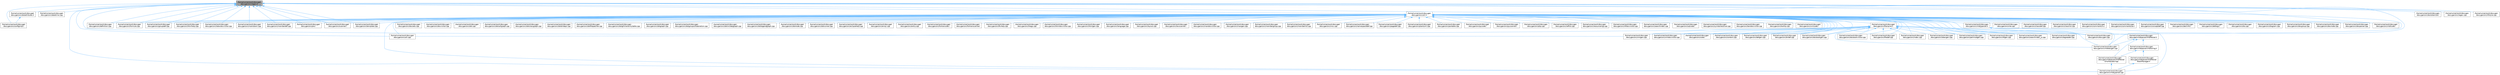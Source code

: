 digraph "/home/runner/work/doxygen/doxygen/src/regex.h"
{
 // INTERACTIVE_SVG=YES
 // LATEX_PDF_SIZE
  bgcolor="transparent";
  edge [fontname=Helvetica,fontsize=10,labelfontname=Helvetica,labelfontsize=10];
  node [fontname=Helvetica,fontsize=10,shape=box,height=0.2,width=0.4];
  Node1 [label="/home/runner/work/doxygen\l/doxygen/src/regex.h",height=0.2,width=0.4,color="gray40", fillcolor="grey60", style="filled", fontcolor="black",tooltip=" "];
  Node1 -> Node2 [dir="back",color="steelblue1",style="solid",tooltip=" "];
  Node2 [label="/home/runner/work/doxygen\l/doxygen/src/configimpl.l",height=0.2,width=0.4,color="grey40", fillcolor="white", style="filled",URL="$d9/de3/configimpl_8l.html",tooltip=" "];
  Node1 -> Node3 [dir="back",color="steelblue1",style="solid",tooltip=" "];
  Node3 [label="/home/runner/work/doxygen\l/doxygen/src/datetime.cpp",height=0.2,width=0.4,color="grey40", fillcolor="white", style="filled",URL="$d7/d14/datetime_8cpp.html",tooltip=" "];
  Node1 -> Node4 [dir="back",color="steelblue1",style="solid",tooltip=" "];
  Node4 [label="/home/runner/work/doxygen\l/doxygen/src/definition.cpp",height=0.2,width=0.4,color="grey40", fillcolor="white", style="filled",URL="$d3/dea/definition_8cpp.html",tooltip=" "];
  Node1 -> Node5 [dir="back",color="steelblue1",style="solid",tooltip=" "];
  Node5 [label="/home/runner/work/doxygen\l/doxygen/src/doctokenizer.l",height=0.2,width=0.4,color="grey40", fillcolor="white", style="filled",URL="$d1/d39/doctokenizer_8l.html",tooltip=" "];
  Node1 -> Node6 [dir="back",color="steelblue1",style="solid",tooltip=" "];
  Node6 [label="/home/runner/work/doxygen\l/doxygen/src/dotattributes.h",height=0.2,width=0.4,color="grey40", fillcolor="white", style="filled",URL="$d6/dfc/dotattributes_8h.html",tooltip=" "];
  Node6 -> Node2 [dir="back",color="steelblue1",style="solid",tooltip=" "];
  Node1 -> Node7 [dir="back",color="steelblue1",style="solid",tooltip=" "];
  Node7 [label="/home/runner/work/doxygen\l/doxygen/src/doxygen.cpp",height=0.2,width=0.4,color="grey40", fillcolor="white", style="filled",URL="$dc/d98/doxygen_8cpp.html",tooltip=" "];
  Node1 -> Node8 [dir="back",color="steelblue1",style="solid",tooltip=" "];
  Node8 [label="/home/runner/work/doxygen\l/doxygen/src/formula.cpp",height=0.2,width=0.4,color="grey40", fillcolor="white", style="filled",URL="$d7/d5b/formula_8cpp.html",tooltip=" "];
  Node1 -> Node9 [dir="back",color="steelblue1",style="solid",tooltip=" "];
  Node9 [label="/home/runner/work/doxygen\l/doxygen/src/groupdef.cpp",height=0.2,width=0.4,color="grey40", fillcolor="white", style="filled",URL="$d6/d42/groupdef_8cpp.html",tooltip=" "];
  Node1 -> Node10 [dir="back",color="steelblue1",style="solid",tooltip=" "];
  Node10 [label="/home/runner/work/doxygen\l/doxygen/src/htmlhelp.cpp",height=0.2,width=0.4,color="grey40", fillcolor="white", style="filled",URL="$d3/d4b/htmlhelp_8cpp.html",tooltip=" "];
  Node1 -> Node11 [dir="back",color="steelblue1",style="solid",tooltip=" "];
  Node11 [label="/home/runner/work/doxygen\l/doxygen/src/latexdocvisitor.cpp",height=0.2,width=0.4,color="grey40", fillcolor="white", style="filled",URL="$d1/d4e/latexdocvisitor_8cpp.html",tooltip=" "];
  Node1 -> Node12 [dir="back",color="steelblue1",style="solid",tooltip=" "];
  Node12 [label="/home/runner/work/doxygen\l/doxygen/src/markdown.cpp",height=0.2,width=0.4,color="grey40", fillcolor="white", style="filled",URL="$de/d04/markdown_8cpp.html",tooltip=" "];
  Node1 -> Node13 [dir="back",color="steelblue1",style="solid",tooltip=" "];
  Node13 [label="/home/runner/work/doxygen\l/doxygen/src/memberdef.cpp",height=0.2,width=0.4,color="grey40", fillcolor="white", style="filled",URL="$d0/d72/memberdef_8cpp.html",tooltip=" "];
  Node1 -> Node14 [dir="back",color="steelblue1",style="solid",tooltip=" "];
  Node14 [label="/home/runner/work/doxygen\l/doxygen/src/pre.l",height=0.2,width=0.4,color="grey40", fillcolor="white", style="filled",URL="$d0/da7/pre_8l.html",tooltip=" "];
  Node1 -> Node15 [dir="back",color="steelblue1",style="solid",tooltip=" "];
  Node15 [label="/home/runner/work/doxygen\l/doxygen/src/regex.cpp",height=0.2,width=0.4,color="grey40", fillcolor="white", style="filled",URL="$d6/d85/regex_8cpp.html",tooltip=" "];
  Node1 -> Node16 [dir="back",color="steelblue1",style="solid",tooltip=" "];
  Node16 [label="/home/runner/work/doxygen\l/doxygen/src/rtfstyle.cpp",height=0.2,width=0.4,color="grey40", fillcolor="white", style="filled",URL="$de/d5c/rtfstyle_8cpp.html",tooltip=" "];
  Node1 -> Node17 [dir="back",color="steelblue1",style="solid",tooltip=" "];
  Node17 [label="/home/runner/work/doxygen\l/doxygen/src/scanner.l",height=0.2,width=0.4,color="grey40", fillcolor="white", style="filled",URL="$da/d11/scanner_8l.html",tooltip=" "];
  Node1 -> Node18 [dir="back",color="steelblue1",style="solid",tooltip=" "];
  Node18 [label="/home/runner/work/doxygen\l/doxygen/src/template.cpp",height=0.2,width=0.4,color="grey40", fillcolor="white", style="filled",URL="$df/d54/template_8cpp.html",tooltip=" "];
  Node1 -> Node19 [dir="back",color="steelblue1",style="solid",tooltip=" "];
  Node19 [label="/home/runner/work/doxygen\l/doxygen/src/util.cpp",height=0.2,width=0.4,color="grey40", fillcolor="white", style="filled",URL="$df/d2d/util_8cpp.html",tooltip=" "];
  Node1 -> Node20 [dir="back",color="steelblue1",style="solid",tooltip=" "];
  Node20 [label="/home/runner/work/doxygen\l/doxygen/src/util.h",height=0.2,width=0.4,color="grey40", fillcolor="white", style="filled",URL="$d8/d3c/util_8h.html",tooltip="A bunch of utility functions."];
  Node20 -> Node21 [dir="back",color="steelblue1",style="solid",tooltip=" "];
  Node21 [label="/home/runner/work/doxygen\l/doxygen/src/cite.cpp",height=0.2,width=0.4,color="grey40", fillcolor="white", style="filled",URL="$d5/d0b/cite_8cpp.html",tooltip=" "];
  Node20 -> Node22 [dir="back",color="steelblue1",style="solid",tooltip=" "];
  Node22 [label="/home/runner/work/doxygen\l/doxygen/src/classdef.cpp",height=0.2,width=0.4,color="grey40", fillcolor="white", style="filled",URL="$de/d89/classdef_8cpp.html",tooltip=" "];
  Node20 -> Node23 [dir="back",color="steelblue1",style="solid",tooltip=" "];
  Node23 [label="/home/runner/work/doxygen\l/doxygen/src/classlist.cpp",height=0.2,width=0.4,color="grey40", fillcolor="white", style="filled",URL="$d6/d10/classlist_8cpp.html",tooltip=" "];
  Node20 -> Node24 [dir="back",color="steelblue1",style="solid",tooltip=" "];
  Node24 [label="/home/runner/work/doxygen\l/doxygen/src/code.l",height=0.2,width=0.4,color="grey40", fillcolor="white", style="filled",URL="$da/d1f/code_8l.html",tooltip=" "];
  Node20 -> Node25 [dir="back",color="steelblue1",style="solid",tooltip=" "];
  Node25 [label="/home/runner/work/doxygen\l/doxygen/src/commentcnv.l",height=0.2,width=0.4,color="grey40", fillcolor="white", style="filled",URL="$d0/d47/commentcnv_8l.html",tooltip=" "];
  Node20 -> Node26 [dir="back",color="steelblue1",style="solid",tooltip=" "];
  Node26 [label="/home/runner/work/doxygen\l/doxygen/src/commentscan.l",height=0.2,width=0.4,color="grey40", fillcolor="white", style="filled",URL="$d7/d5f/commentscan_8l.html",tooltip=" "];
  Node20 -> Node27 [dir="back",color="steelblue1",style="solid",tooltip=" "];
  Node27 [label="/home/runner/work/doxygen\l/doxygen/src/conceptdef.cpp",height=0.2,width=0.4,color="grey40", fillcolor="white", style="filled",URL="$d8/d0a/conceptdef_8cpp.html",tooltip=" "];
  Node20 -> Node28 [dir="back",color="steelblue1",style="solid",tooltip=" "];
  Node28 [label="/home/runner/work/doxygen\l/doxygen/src/context.cpp",height=0.2,width=0.4,color="grey40", fillcolor="white", style="filled",URL="$db/d12/context_8cpp.html",tooltip=" "];
  Node20 -> Node29 [dir="back",color="steelblue1",style="solid",tooltip=" "];
  Node29 [label="/home/runner/work/doxygen\l/doxygen/src/declinfo.l",height=0.2,width=0.4,color="grey40", fillcolor="white", style="filled",URL="$d8/d0f/declinfo_8l.html",tooltip=" "];
  Node20 -> Node30 [dir="back",color="steelblue1",style="solid",tooltip=" "];
  Node30 [label="/home/runner/work/doxygen\l/doxygen/src/defargs.l",height=0.2,width=0.4,color="grey40", fillcolor="white", style="filled",URL="$de/df3/defargs_8l.html",tooltip=" "];
  Node20 -> Node31 [dir="back",color="steelblue1",style="solid",tooltip=" "];
  Node31 [label="/home/runner/work/doxygen\l/doxygen/src/defgen.cpp",height=0.2,width=0.4,color="grey40", fillcolor="white", style="filled",URL="$d3/d17/defgen_8cpp.html",tooltip=" "];
  Node20 -> Node4 [dir="back",color="steelblue1",style="solid",tooltip=" "];
  Node20 -> Node32 [dir="back",color="steelblue1",style="solid",tooltip=" "];
  Node32 [label="/home/runner/work/doxygen\l/doxygen/src/dia.cpp",height=0.2,width=0.4,color="grey40", fillcolor="white", style="filled",URL="$d1/df5/dia_8cpp.html",tooltip=" "];
  Node20 -> Node33 [dir="back",color="steelblue1",style="solid",tooltip=" "];
  Node33 [label="/home/runner/work/doxygen\l/doxygen/src/diagram.cpp",height=0.2,width=0.4,color="grey40", fillcolor="white", style="filled",URL="$da/d0d/diagram_8cpp.html",tooltip=" "];
  Node20 -> Node34 [dir="back",color="steelblue1",style="solid",tooltip=" "];
  Node34 [label="/home/runner/work/doxygen\l/doxygen/src/dirdef.cpp",height=0.2,width=0.4,color="grey40", fillcolor="white", style="filled",URL="$d8/d52/dirdef_8cpp.html",tooltip=" "];
  Node20 -> Node35 [dir="back",color="steelblue1",style="solid",tooltip=" "];
  Node35 [label="/home/runner/work/doxygen\l/doxygen/src/docbookgen.cpp",height=0.2,width=0.4,color="grey40", fillcolor="white", style="filled",URL="$d8/d29/docbookgen_8cpp.html",tooltip=" "];
  Node20 -> Node36 [dir="back",color="steelblue1",style="solid",tooltip=" "];
  Node36 [label="/home/runner/work/doxygen\l/doxygen/src/docbookvisitor.cpp",height=0.2,width=0.4,color="grey40", fillcolor="white", style="filled",URL="$dc/d05/docbookvisitor_8cpp.html",tooltip=" "];
  Node20 -> Node37 [dir="back",color="steelblue1",style="solid",tooltip=" "];
  Node37 [label="/home/runner/work/doxygen\l/doxygen/src/docgroup.cpp",height=0.2,width=0.4,color="grey40", fillcolor="white", style="filled",URL="$d3/d36/docgroup_8cpp.html",tooltip=" "];
  Node20 -> Node38 [dir="back",color="steelblue1",style="solid",tooltip=" "];
  Node38 [label="/home/runner/work/doxygen\l/doxygen/src/docnode.cpp",height=0.2,width=0.4,color="grey40", fillcolor="white", style="filled",URL="$d0/d2b/docnode_8cpp.html",tooltip=" "];
  Node20 -> Node39 [dir="back",color="steelblue1",style="solid",tooltip=" "];
  Node39 [label="/home/runner/work/doxygen\l/doxygen/src/docparser.cpp",height=0.2,width=0.4,color="grey40", fillcolor="white", style="filled",URL="$da/d17/docparser_8cpp.html",tooltip=" "];
  Node20 -> Node40 [dir="back",color="steelblue1",style="solid",tooltip=" "];
  Node40 [label="/home/runner/work/doxygen\l/doxygen/src/docsets.cpp",height=0.2,width=0.4,color="grey40", fillcolor="white", style="filled",URL="$d7/d8f/docsets_8cpp.html",tooltip=" "];
  Node20 -> Node41 [dir="back",color="steelblue1",style="solid",tooltip=" "];
  Node41 [label="/home/runner/work/doxygen\l/doxygen/src/docvisitor.cpp",height=0.2,width=0.4,color="grey40", fillcolor="white", style="filled",URL="$da/d39/docvisitor_8cpp.html",tooltip=" "];
  Node20 -> Node42 [dir="back",color="steelblue1",style="solid",tooltip=" "];
  Node42 [label="/home/runner/work/doxygen\l/doxygen/src/dot.cpp",height=0.2,width=0.4,color="grey40", fillcolor="white", style="filled",URL="$de/daa/dot_8cpp.html",tooltip=" "];
  Node20 -> Node43 [dir="back",color="steelblue1",style="solid",tooltip=" "];
  Node43 [label="/home/runner/work/doxygen\l/doxygen/src/dotcallgraph.cpp",height=0.2,width=0.4,color="grey40", fillcolor="white", style="filled",URL="$d4/dd5/dotcallgraph_8cpp.html",tooltip=" "];
  Node20 -> Node44 [dir="back",color="steelblue1",style="solid",tooltip=" "];
  Node44 [label="/home/runner/work/doxygen\l/doxygen/src/dotclassgraph.cpp",height=0.2,width=0.4,color="grey40", fillcolor="white", style="filled",URL="$d4/dcd/dotclassgraph_8cpp.html",tooltip=" "];
  Node20 -> Node45 [dir="back",color="steelblue1",style="solid",tooltip=" "];
  Node45 [label="/home/runner/work/doxygen\l/doxygen/src/dotdirdeps.cpp",height=0.2,width=0.4,color="grey40", fillcolor="white", style="filled",URL="$da/d45/dotdirdeps_8cpp.html",tooltip=" "];
  Node20 -> Node46 [dir="back",color="steelblue1",style="solid",tooltip=" "];
  Node46 [label="/home/runner/work/doxygen\l/doxygen/src/dotfilepatcher.cpp",height=0.2,width=0.4,color="grey40", fillcolor="white", style="filled",URL="$d9/d92/dotfilepatcher_8cpp.html",tooltip=" "];
  Node20 -> Node47 [dir="back",color="steelblue1",style="solid",tooltip=" "];
  Node47 [label="/home/runner/work/doxygen\l/doxygen/src/dotgfxhierarchytable.cpp",height=0.2,width=0.4,color="grey40", fillcolor="white", style="filled",URL="$d4/d09/dotgfxhierarchytable_8cpp.html",tooltip=" "];
  Node20 -> Node48 [dir="back",color="steelblue1",style="solid",tooltip=" "];
  Node48 [label="/home/runner/work/doxygen\l/doxygen/src/dotgraph.cpp",height=0.2,width=0.4,color="grey40", fillcolor="white", style="filled",URL="$de/d45/dotgraph_8cpp.html",tooltip=" "];
  Node20 -> Node49 [dir="back",color="steelblue1",style="solid",tooltip=" "];
  Node49 [label="/home/runner/work/doxygen\l/doxygen/src/dotgroupcollaboration.cpp",height=0.2,width=0.4,color="grey40", fillcolor="white", style="filled",URL="$d1/d86/dotgroupcollaboration_8cpp.html",tooltip=" "];
  Node20 -> Node50 [dir="back",color="steelblue1",style="solid",tooltip=" "];
  Node50 [label="/home/runner/work/doxygen\l/doxygen/src/dotincldepgraph.cpp",height=0.2,width=0.4,color="grey40", fillcolor="white", style="filled",URL="$da/d57/dotincldepgraph_8cpp.html",tooltip=" "];
  Node20 -> Node51 [dir="back",color="steelblue1",style="solid",tooltip=" "];
  Node51 [label="/home/runner/work/doxygen\l/doxygen/src/dotlegendgraph.cpp",height=0.2,width=0.4,color="grey40", fillcolor="white", style="filled",URL="$d4/d33/dotlegendgraph_8cpp.html",tooltip=" "];
  Node20 -> Node52 [dir="back",color="steelblue1",style="solid",tooltip=" "];
  Node52 [label="/home/runner/work/doxygen\l/doxygen/src/dotnode.cpp",height=0.2,width=0.4,color="grey40", fillcolor="white", style="filled",URL="$df/d58/dotnode_8cpp.html",tooltip=" "];
  Node20 -> Node53 [dir="back",color="steelblue1",style="solid",tooltip=" "];
  Node53 [label="/home/runner/work/doxygen\l/doxygen/src/dotrunner.cpp",height=0.2,width=0.4,color="grey40", fillcolor="white", style="filled",URL="$d1/dfe/dotrunner_8cpp.html",tooltip=" "];
  Node20 -> Node7 [dir="back",color="steelblue1",style="solid",tooltip=" "];
  Node20 -> Node54 [dir="back",color="steelblue1",style="solid",tooltip=" "];
  Node54 [label="/home/runner/work/doxygen\l/doxygen/src/eclipsehelp.cpp",height=0.2,width=0.4,color="grey40", fillcolor="white", style="filled",URL="$d8/d56/eclipsehelp_8cpp.html",tooltip=" "];
  Node20 -> Node55 [dir="back",color="steelblue1",style="solid",tooltip=" "];
  Node55 [label="/home/runner/work/doxygen\l/doxygen/src/emoji.cpp",height=0.2,width=0.4,color="grey40", fillcolor="white", style="filled",URL="$d2/d38/emoji_8cpp.html",tooltip=" "];
  Node20 -> Node56 [dir="back",color="steelblue1",style="solid",tooltip=" "];
  Node56 [label="/home/runner/work/doxygen\l/doxygen/src/entry.cpp",height=0.2,width=0.4,color="grey40", fillcolor="white", style="filled",URL="$d2/dd2/entry_8cpp.html",tooltip=" "];
  Node20 -> Node57 [dir="back",color="steelblue1",style="solid",tooltip=" "];
  Node57 [label="/home/runner/work/doxygen\l/doxygen/src/filedef.cpp",height=0.2,width=0.4,color="grey40", fillcolor="white", style="filled",URL="$d6/ddc/filedef_8cpp.html",tooltip=" "];
  Node20 -> Node58 [dir="back",color="steelblue1",style="solid",tooltip=" "];
  Node58 [label="/home/runner/work/doxygen\l/doxygen/src/filename.h",height=0.2,width=0.4,color="grey40", fillcolor="white", style="filled",URL="$dc/dd6/filename_8h.html",tooltip=" "];
  Node58 -> Node24 [dir="back",color="steelblue1",style="solid",tooltip=" "];
  Node58 -> Node28 [dir="back",color="steelblue1",style="solid",tooltip=" "];
  Node58 -> Node31 [dir="back",color="steelblue1",style="solid",tooltip=" "];
  Node58 -> Node34 [dir="back",color="steelblue1",style="solid",tooltip=" "];
  Node58 -> Node35 [dir="back",color="steelblue1",style="solid",tooltip=" "];
  Node58 -> Node36 [dir="back",color="steelblue1",style="solid",tooltip=" "];
  Node58 -> Node7 [dir="back",color="steelblue1",style="solid",tooltip=" "];
  Node58 -> Node57 [dir="back",color="steelblue1",style="solid",tooltip=" "];
  Node58 -> Node59 [dir="back",color="steelblue1",style="solid",tooltip=" "];
  Node59 [label="/home/runner/work/doxygen\l/doxygen/src/index.cpp",height=0.2,width=0.4,color="grey40", fillcolor="white", style="filled",URL="$db/d14/index_8cpp.html",tooltip="This file contains functions for the various index pages."];
  Node58 -> Node60 [dir="back",color="steelblue1",style="solid",tooltip=" "];
  Node60 [label="/home/runner/work/doxygen\l/doxygen/src/latexgen.cpp",height=0.2,width=0.4,color="grey40", fillcolor="white", style="filled",URL="$d4/d42/latexgen_8cpp.html",tooltip=" "];
  Node58 -> Node61 [dir="back",color="steelblue1",style="solid",tooltip=" "];
  Node61 [label="/home/runner/work/doxygen\l/doxygen/src/perlmodgen.cpp",height=0.2,width=0.4,color="grey40", fillcolor="white", style="filled",URL="$de/dd0/perlmodgen_8cpp.html",tooltip=" "];
  Node58 -> Node62 [dir="back",color="steelblue1",style="solid",tooltip=" "];
  Node62 [label="/home/runner/work/doxygen\l/doxygen/src/rtfgen.cpp",height=0.2,width=0.4,color="grey40", fillcolor="white", style="filled",URL="$d0/d9c/rtfgen_8cpp.html",tooltip=" "];
  Node58 -> Node63 [dir="back",color="steelblue1",style="solid",tooltip=" "];
  Node63 [label="/home/runner/work/doxygen\l/doxygen/src/searchindex_js.cpp",height=0.2,width=0.4,color="grey40", fillcolor="white", style="filled",URL="$d9/d2f/searchindex__js_8cpp.html",tooltip=" "];
  Node58 -> Node64 [dir="back",color="steelblue1",style="solid",tooltip=" "];
  Node64 [label="/home/runner/work/doxygen\l/doxygen/src/tagreader.cpp",height=0.2,width=0.4,color="grey40", fillcolor="white", style="filled",URL="$d4/d7b/tagreader_8cpp.html",tooltip=" "];
  Node58 -> Node19 [dir="back",color="steelblue1",style="solid",tooltip=" "];
  Node58 -> Node65 [dir="back",color="steelblue1",style="solid",tooltip=" "];
  Node65 [label="/home/runner/work/doxygen\l/doxygen/src/vhdldocgen.cpp",height=0.2,width=0.4,color="grey40", fillcolor="white", style="filled",URL="$de/dea/vhdldocgen_8cpp.html",tooltip=" "];
  Node58 -> Node66 [dir="back",color="steelblue1",style="solid",tooltip=" "];
  Node66 [label="/home/runner/work/doxygen\l/doxygen/src/xmldocvisitor.cpp",height=0.2,width=0.4,color="grey40", fillcolor="white", style="filled",URL="$dd/db6/xmldocvisitor_8cpp.html",tooltip=" "];
  Node58 -> Node67 [dir="back",color="steelblue1",style="solid",tooltip=" "];
  Node67 [label="/home/runner/work/doxygen\l/doxygen/src/xmlgen.cpp",height=0.2,width=0.4,color="grey40", fillcolor="white", style="filled",URL="$d0/dc3/xmlgen_8cpp.html",tooltip=" "];
  Node20 -> Node8 [dir="back",color="steelblue1",style="solid",tooltip=" "];
  Node20 -> Node68 [dir="back",color="steelblue1",style="solid",tooltip=" "];
  Node68 [label="/home/runner/work/doxygen\l/doxygen/src/fortrancode.l",height=0.2,width=0.4,color="grey40", fillcolor="white", style="filled",URL="$d9/d5b/fortrancode_8l.html",tooltip=" "];
  Node20 -> Node69 [dir="back",color="steelblue1",style="solid",tooltip=" "];
  Node69 [label="/home/runner/work/doxygen\l/doxygen/src/fortranscanner.l",height=0.2,width=0.4,color="grey40", fillcolor="white", style="filled",URL="$dd/d00/fortranscanner_8l.html",tooltip=" "];
  Node20 -> Node70 [dir="back",color="steelblue1",style="solid",tooltip=" "];
  Node70 [label="/home/runner/work/doxygen\l/doxygen/src/ftvhelp.cpp",height=0.2,width=0.4,color="grey40", fillcolor="white", style="filled",URL="$db/d41/ftvhelp_8cpp.html",tooltip=" "];
  Node20 -> Node9 [dir="back",color="steelblue1",style="solid",tooltip=" "];
  Node20 -> Node71 [dir="back",color="steelblue1",style="solid",tooltip=" "];
  Node71 [label="/home/runner/work/doxygen\l/doxygen/src/htags.cpp",height=0.2,width=0.4,color="grey40", fillcolor="white", style="filled",URL="$d9/db7/htags_8cpp.html",tooltip=" "];
  Node20 -> Node72 [dir="back",color="steelblue1",style="solid",tooltip=" "];
  Node72 [label="/home/runner/work/doxygen\l/doxygen/src/htmldocvisitor.cpp",height=0.2,width=0.4,color="grey40", fillcolor="white", style="filled",URL="$da/db0/htmldocvisitor_8cpp.html",tooltip=" "];
  Node20 -> Node73 [dir="back",color="steelblue1",style="solid",tooltip=" "];
  Node73 [label="/home/runner/work/doxygen\l/doxygen/src/htmlgen.cpp",height=0.2,width=0.4,color="grey40", fillcolor="white", style="filled",URL="$d8/d6e/htmlgen_8cpp.html",tooltip=" "];
  Node20 -> Node10 [dir="back",color="steelblue1",style="solid",tooltip=" "];
  Node20 -> Node59 [dir="back",color="steelblue1",style="solid",tooltip=" "];
  Node20 -> Node74 [dir="back",color="steelblue1",style="solid",tooltip=" "];
  Node74 [label="/home/runner/work/doxygen\l/doxygen/src/language.cpp",height=0.2,width=0.4,color="grey40", fillcolor="white", style="filled",URL="$d2/d48/language_8cpp.html",tooltip=" "];
  Node20 -> Node11 [dir="back",color="steelblue1",style="solid",tooltip=" "];
  Node20 -> Node60 [dir="back",color="steelblue1",style="solid",tooltip=" "];
  Node20 -> Node75 [dir="back",color="steelblue1",style="solid",tooltip=" "];
  Node75 [label="/home/runner/work/doxygen\l/doxygen/src/layout.cpp",height=0.2,width=0.4,color="grey40", fillcolor="white", style="filled",URL="$db/d16/layout_8cpp.html",tooltip=" "];
  Node20 -> Node76 [dir="back",color="steelblue1",style="solid",tooltip=" "];
  Node76 [label="/home/runner/work/doxygen\l/doxygen/src/lexscanner.l",height=0.2,width=0.4,color="grey40", fillcolor="white", style="filled",URL="$d4/d7d/lexscanner_8l.html",tooltip=" "];
  Node20 -> Node77 [dir="back",color="steelblue1",style="solid",tooltip=" "];
  Node77 [label="/home/runner/work/doxygen\l/doxygen/src/mandocvisitor.cpp",height=0.2,width=0.4,color="grey40", fillcolor="white", style="filled",URL="$d8/dde/mandocvisitor_8cpp.html",tooltip=" "];
  Node20 -> Node78 [dir="back",color="steelblue1",style="solid",tooltip=" "];
  Node78 [label="/home/runner/work/doxygen\l/doxygen/src/mangen.cpp",height=0.2,width=0.4,color="grey40", fillcolor="white", style="filled",URL="$d7/de7/mangen_8cpp.html",tooltip=" "];
  Node20 -> Node12 [dir="back",color="steelblue1",style="solid",tooltip=" "];
  Node20 -> Node13 [dir="back",color="steelblue1",style="solid",tooltip=" "];
  Node20 -> Node79 [dir="back",color="steelblue1",style="solid",tooltip=" "];
  Node79 [label="/home/runner/work/doxygen\l/doxygen/src/membergroup.cpp",height=0.2,width=0.4,color="grey40", fillcolor="white", style="filled",URL="$d6/d18/membergroup_8cpp.html",tooltip=" "];
  Node20 -> Node80 [dir="back",color="steelblue1",style="solid",tooltip=" "];
  Node80 [label="/home/runner/work/doxygen\l/doxygen/src/memberlist.cpp",height=0.2,width=0.4,color="grey40", fillcolor="white", style="filled",URL="$d0/d14/memberlist_8cpp.html",tooltip=" "];
  Node20 -> Node81 [dir="back",color="steelblue1",style="solid",tooltip=" "];
  Node81 [label="/home/runner/work/doxygen\l/doxygen/src/msc.cpp",height=0.2,width=0.4,color="grey40", fillcolor="white", style="filled",URL="$db/d33/msc_8cpp.html",tooltip=" "];
  Node20 -> Node82 [dir="back",color="steelblue1",style="solid",tooltip=" "];
  Node82 [label="/home/runner/work/doxygen\l/doxygen/src/namespacedef.cpp",height=0.2,width=0.4,color="grey40", fillcolor="white", style="filled",URL="$d7/d1c/namespacedef_8cpp.html",tooltip=" "];
  Node20 -> Node83 [dir="back",color="steelblue1",style="solid",tooltip=" "];
  Node83 [label="/home/runner/work/doxygen\l/doxygen/src/pagedef.cpp",height=0.2,width=0.4,color="grey40", fillcolor="white", style="filled",URL="$d9/db4/pagedef_8cpp.html",tooltip=" "];
  Node20 -> Node61 [dir="back",color="steelblue1",style="solid",tooltip=" "];
  Node20 -> Node84 [dir="back",color="steelblue1",style="solid",tooltip=" "];
  Node84 [label="/home/runner/work/doxygen\l/doxygen/src/plantuml.cpp",height=0.2,width=0.4,color="grey40", fillcolor="white", style="filled",URL="$d7/d5b/plantuml_8cpp.html",tooltip=" "];
  Node20 -> Node85 [dir="back",color="steelblue1",style="solid",tooltip=" "];
  Node85 [label="/home/runner/work/doxygen\l/doxygen/src/portable.cpp",height=0.2,width=0.4,color="grey40", fillcolor="white", style="filled",URL="$d0/d1c/portable_8cpp.html",tooltip=" "];
  Node20 -> Node14 [dir="back",color="steelblue1",style="solid",tooltip=" "];
  Node20 -> Node86 [dir="back",color="steelblue1",style="solid",tooltip=" "];
  Node86 [label="/home/runner/work/doxygen\l/doxygen/src/pycode.l",height=0.2,width=0.4,color="grey40", fillcolor="white", style="filled",URL="$d3/ded/pycode_8l.html",tooltip=" "];
  Node20 -> Node87 [dir="back",color="steelblue1",style="solid",tooltip=" "];
  Node87 [label="/home/runner/work/doxygen\l/doxygen/src/pyscanner.l",height=0.2,width=0.4,color="grey40", fillcolor="white", style="filled",URL="$de/d2b/pyscanner_8l.html",tooltip=" "];
  Node20 -> Node88 [dir="back",color="steelblue1",style="solid",tooltip=" "];
  Node88 [label="/home/runner/work/doxygen\l/doxygen/src/qhp.cpp",height=0.2,width=0.4,color="grey40", fillcolor="white", style="filled",URL="$d9/d45/qhp_8cpp.html",tooltip=" "];
  Node20 -> Node89 [dir="back",color="steelblue1",style="solid",tooltip=" "];
  Node89 [label="/home/runner/work/doxygen\l/doxygen/src/reflist.cpp",height=0.2,width=0.4,color="grey40", fillcolor="white", style="filled",URL="$d4/d09/reflist_8cpp.html",tooltip=" "];
  Node20 -> Node90 [dir="back",color="steelblue1",style="solid",tooltip=" "];
  Node90 [label="/home/runner/work/doxygen\l/doxygen/src/resourcemgr.cpp",height=0.2,width=0.4,color="grey40", fillcolor="white", style="filled",URL="$d6/dde/resourcemgr_8cpp.html",tooltip=" "];
  Node20 -> Node91 [dir="back",color="steelblue1",style="solid",tooltip=" "];
  Node91 [label="/home/runner/work/doxygen\l/doxygen/src/rtfdocvisitor.cpp",height=0.2,width=0.4,color="grey40", fillcolor="white", style="filled",URL="$de/d9a/rtfdocvisitor_8cpp.html",tooltip=" "];
  Node20 -> Node62 [dir="back",color="steelblue1",style="solid",tooltip=" "];
  Node20 -> Node17 [dir="back",color="steelblue1",style="solid",tooltip=" "];
  Node20 -> Node92 [dir="back",color="steelblue1",style="solid",tooltip=" "];
  Node92 [label="/home/runner/work/doxygen\l/doxygen/src/searchindex.cpp",height=0.2,width=0.4,color="grey40", fillcolor="white", style="filled",URL="$d7/d79/searchindex_8cpp.html",tooltip=" "];
  Node20 -> Node63 [dir="back",color="steelblue1",style="solid",tooltip=" "];
  Node20 -> Node93 [dir="back",color="steelblue1",style="solid",tooltip=" "];
  Node93 [label="/home/runner/work/doxygen\l/doxygen/src/sqlcode.l",height=0.2,width=0.4,color="grey40", fillcolor="white", style="filled",URL="$d2/dda/sqlcode_8l.html",tooltip=" "];
  Node20 -> Node94 [dir="back",color="steelblue1",style="solid",tooltip=" "];
  Node94 [label="/home/runner/work/doxygen\l/doxygen/src/symbolresolver.cpp",height=0.2,width=0.4,color="grey40", fillcolor="white", style="filled",URL="$d2/d99/symbolresolver_8cpp.html",tooltip=" "];
  Node20 -> Node64 [dir="back",color="steelblue1",style="solid",tooltip=" "];
  Node20 -> Node18 [dir="back",color="steelblue1",style="solid",tooltip=" "];
  Node20 -> Node95 [dir="back",color="steelblue1",style="solid",tooltip=" "];
  Node95 [label="/home/runner/work/doxygen\l/doxygen/src/textdocvisitor.cpp",height=0.2,width=0.4,color="grey40", fillcolor="white", style="filled",URL="$d3/da6/textdocvisitor_8cpp.html",tooltip=" "];
  Node20 -> Node96 [dir="back",color="steelblue1",style="solid",tooltip=" "];
  Node96 [label="/home/runner/work/doxygen\l/doxygen/src/tooltip.cpp",height=0.2,width=0.4,color="grey40", fillcolor="white", style="filled",URL="$d7/d56/tooltip_8cpp.html",tooltip=" "];
  Node20 -> Node19 [dir="back",color="steelblue1",style="solid",tooltip=" "];
  Node20 -> Node97 [dir="back",color="steelblue1",style="solid",tooltip=" "];
  Node97 [label="/home/runner/work/doxygen\l/doxygen/src/vhdlcode.l",height=0.2,width=0.4,color="grey40", fillcolor="white", style="filled",URL="$d5/d6a/vhdlcode_8l.html",tooltip=" "];
  Node20 -> Node65 [dir="back",color="steelblue1",style="solid",tooltip=" "];
  Node20 -> Node98 [dir="back",color="steelblue1",style="solid",tooltip=" "];
  Node98 [label="/home/runner/work/doxygen\l/doxygen/src/vhdljjparser.cpp",height=0.2,width=0.4,color="grey40", fillcolor="white", style="filled",URL="$d1/d86/vhdljjparser_8cpp.html",tooltip=" "];
  Node20 -> Node99 [dir="back",color="steelblue1",style="solid",tooltip=" "];
  Node99 [label="/home/runner/work/doxygen\l/doxygen/src/vhdljjparser.h",height=0.2,width=0.4,color="grey40", fillcolor="white", style="filled",URL="$d2/d55/vhdljjparser_8h.html",tooltip=" "];
  Node99 -> Node7 [dir="back",color="steelblue1",style="solid",tooltip=" "];
  Node99 -> Node65 [dir="back",color="steelblue1",style="solid",tooltip=" "];
  Node99 -> Node98 [dir="back",color="steelblue1",style="solid",tooltip=" "];
  Node99 -> Node100 [dir="back",color="steelblue1",style="solid",tooltip=" "];
  Node100 [label="/home/runner/work/doxygen\l/doxygen/vhdlparser/VhdlParser.h",height=0.2,width=0.4,color="grey40", fillcolor="white", style="filled",URL="$d5/df9/_vhdl_parser_8h.html",tooltip=" "];
  Node100 -> Node65 [dir="back",color="steelblue1",style="solid",tooltip=" "];
  Node100 -> Node101 [dir="back",color="steelblue1",style="solid",tooltip=" "];
  Node101 [label="/home/runner/work/doxygen\l/doxygen/vhdlparser/VhdlParser\lErrorHandler.hpp",height=0.2,width=0.4,color="grey40", fillcolor="white", style="filled",URL="$d2/dc3/_vhdl_parser_error_handler_8hpp.html",tooltip=" "];
  Node101 -> Node98 [dir="back",color="steelblue1",style="solid",tooltip=" "];
  Node100 -> Node102 [dir="back",color="steelblue1",style="solid",tooltip=" "];
  Node102 [label="/home/runner/work/doxygen\l/doxygen/vhdlparser/vhdlstring.h",height=0.2,width=0.4,color="grey40", fillcolor="white", style="filled",URL="$d9/d48/vhdlstring_8h.html",tooltip=" "];
  Node102 -> Node101 [dir="back",color="steelblue1",style="solid",tooltip=" "];
  Node102 -> Node103 [dir="back",color="steelblue1",style="solid",tooltip=" "];
  Node103 [label="/home/runner/work/doxygen\l/doxygen/vhdlparser/VhdlParser\lTokenManager.h",height=0.2,width=0.4,color="grey40", fillcolor="white", style="filled",URL="$d7/dad/_vhdl_parser_token_manager_8h.html",tooltip=" "];
  Node103 -> Node98 [dir="back",color="steelblue1",style="solid",tooltip=" "];
  Node20 -> Node104 [dir="back",color="steelblue1",style="solid",tooltip=" "];
  Node104 [label="/home/runner/work/doxygen\l/doxygen/src/xmlcode.l",height=0.2,width=0.4,color="grey40", fillcolor="white", style="filled",URL="$dc/dc1/xmlcode_8l.html",tooltip=" "];
  Node20 -> Node66 [dir="back",color="steelblue1",style="solid",tooltip=" "];
  Node20 -> Node67 [dir="back",color="steelblue1",style="solid",tooltip=" "];
  Node1 -> Node97 [dir="back",color="steelblue1",style="solid",tooltip=" "];
  Node1 -> Node65 [dir="back",color="steelblue1",style="solid",tooltip=" "];
  Node1 -> Node98 [dir="back",color="steelblue1",style="solid",tooltip=" "];
  Node1 -> Node67 [dir="back",color="steelblue1",style="solid",tooltip=" "];
}
